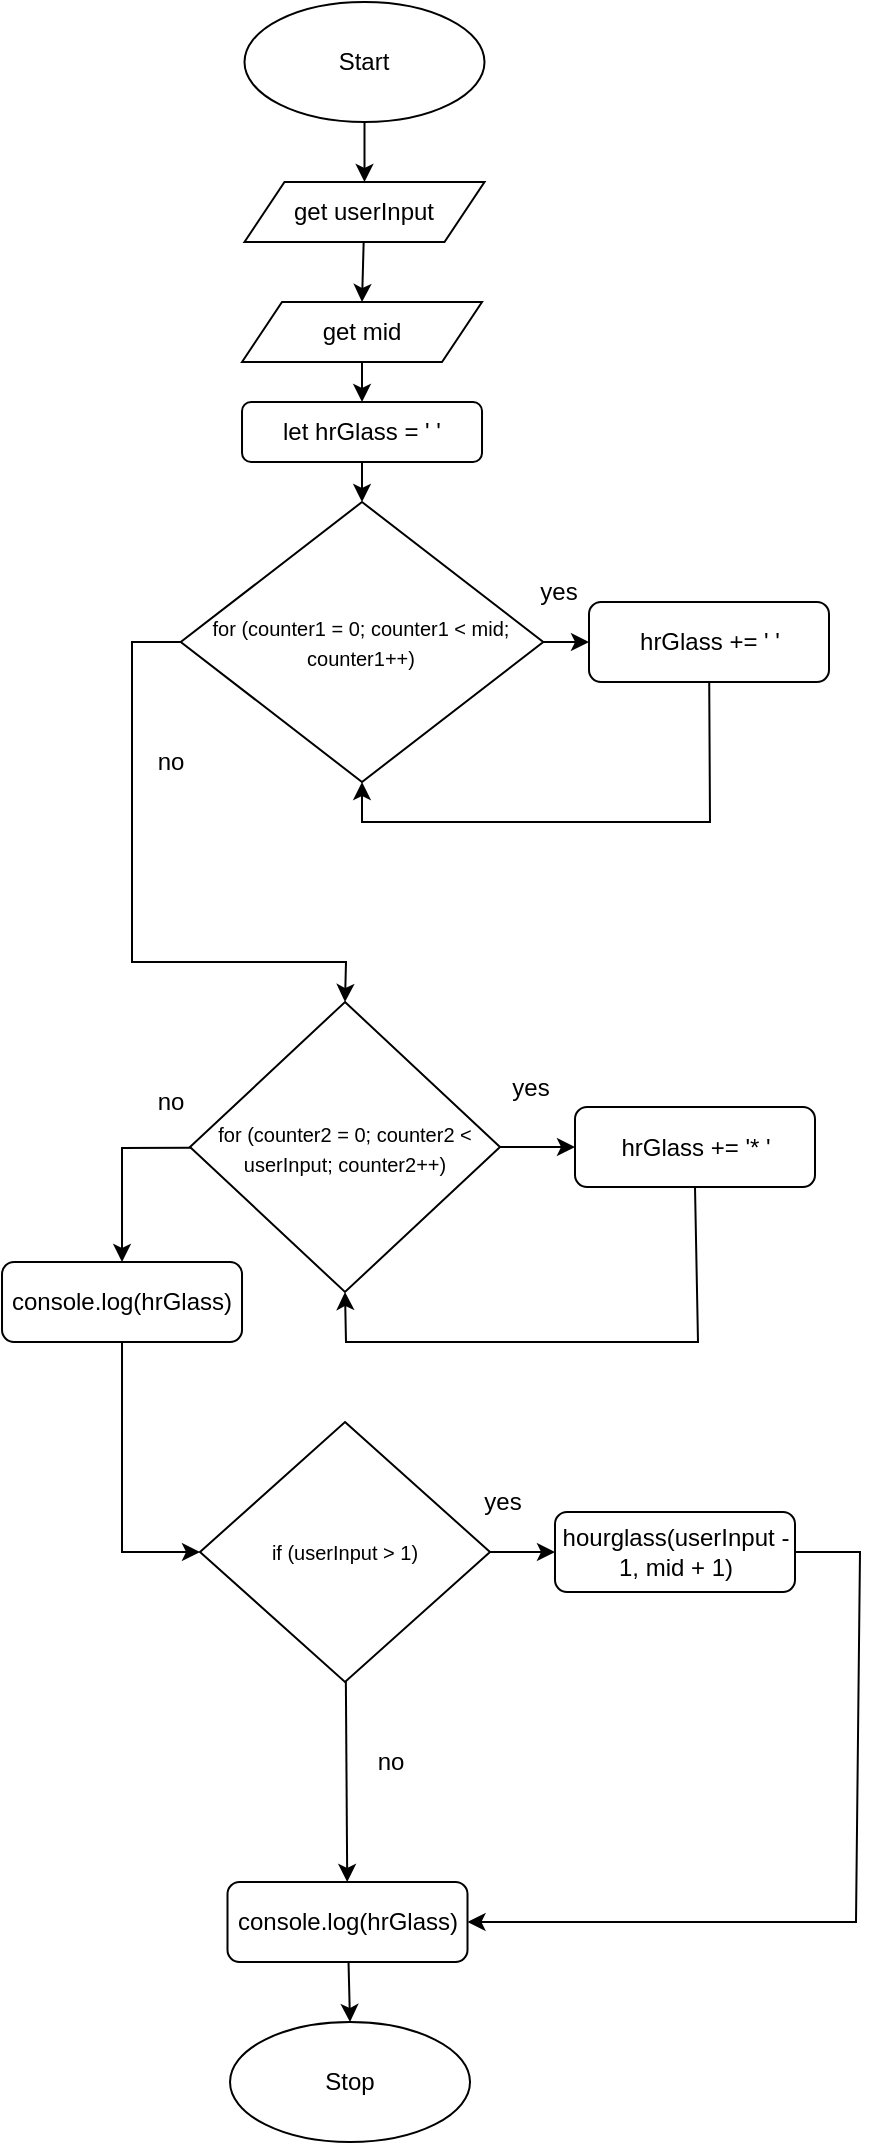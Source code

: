 <mxfile>
    <diagram id="fBkmXeuT8kaqAPC-qtBW" name="Page-1">
        <mxGraphModel dx="1913" dy="700" grid="1" gridSize="10" guides="1" tooltips="1" connect="1" arrows="1" fold="1" page="1" pageScale="1" pageWidth="827" pageHeight="1169" math="0" shadow="0">
            <root>
                <mxCell id="0"/>
                <mxCell id="1" parent="0"/>
                <mxCell id="2" style="edgeStyle=none;html=1;entryX=0.5;entryY=0;entryDx=0;entryDy=0;" edge="1" parent="1" source="3" target="28">
                    <mxGeometry relative="1" as="geometry"/>
                </mxCell>
                <mxCell id="3" value="Start" style="ellipse;whiteSpace=wrap;html=1;" vertex="1" parent="1">
                    <mxGeometry x="106.25" y="10" width="120" height="60" as="geometry"/>
                </mxCell>
                <mxCell id="4" value="Stop" style="ellipse;whiteSpace=wrap;html=1;" vertex="1" parent="1">
                    <mxGeometry x="99.01" y="1020" width="120" height="60" as="geometry"/>
                </mxCell>
                <mxCell id="5" value="" style="edgeStyle=none;html=1;exitX=0;exitY=0.5;exitDx=0;exitDy=0;entryX=0.5;entryY=0;entryDx=0;entryDy=0;rounded=0;" edge="1" parent="1" source="7" target="10">
                    <mxGeometry relative="1" as="geometry">
                        <Array as="points">
                            <mxPoint x="50" y="330"/>
                            <mxPoint x="50" y="420"/>
                            <mxPoint x="50" y="490"/>
                            <mxPoint x="157" y="490"/>
                        </Array>
                    </mxGeometry>
                </mxCell>
                <mxCell id="6" value="" style="edgeStyle=none;rounded=0;html=1;endArrow=classic;endFill=1;" edge="1" parent="1" source="7" target="20">
                    <mxGeometry relative="1" as="geometry"/>
                </mxCell>
                <mxCell id="7" value="&lt;font style=&quot;font-size: 10px&quot;&gt;for (counter1 = 0; counter1 &amp;lt; mid; counter1++)&lt;/font&gt;" style="rhombus;whiteSpace=wrap;html=1;" vertex="1" parent="1">
                    <mxGeometry x="74.38" y="260" width="181.25" height="140" as="geometry"/>
                </mxCell>
                <mxCell id="8" style="edgeStyle=none;rounded=0;html=1;entryX=0;entryY=0.5;entryDx=0;entryDy=0;endArrow=classic;endFill=1;" edge="1" parent="1" source="10" target="22">
                    <mxGeometry relative="1" as="geometry"/>
                </mxCell>
                <mxCell id="9" style="edgeStyle=none;rounded=0;html=1;entryX=0.5;entryY=0;entryDx=0;entryDy=0;" edge="1" parent="1" source="10" target="35">
                    <mxGeometry relative="1" as="geometry">
                        <Array as="points">
                            <mxPoint x="45" y="583"/>
                        </Array>
                    </mxGeometry>
                </mxCell>
                <mxCell id="10" value="&lt;span style=&quot;font-size: 10px&quot;&gt;for (counter2 = 0; counter2 &amp;lt; userInput; counter2++)&lt;/span&gt;" style="rhombus;whiteSpace=wrap;html=1;" vertex="1" parent="1">
                    <mxGeometry x="79" y="510" width="155" height="145" as="geometry"/>
                </mxCell>
                <mxCell id="11" style="edgeStyle=none;rounded=0;html=1;entryX=0;entryY=0.5;entryDx=0;entryDy=0;fontSize=11;endArrow=classic;endFill=1;" edge="1" parent="1" source="13" target="24">
                    <mxGeometry relative="1" as="geometry"/>
                </mxCell>
                <mxCell id="12" value="" style="edgeStyle=none;rounded=0;html=1;fontSize=11;endArrow=classic;endFill=1;" edge="1" parent="1" source="13" target="26">
                    <mxGeometry relative="1" as="geometry"/>
                </mxCell>
                <mxCell id="13" value="&lt;span style=&quot;font-size: 10px&quot;&gt;if (userInput &amp;gt; 1)&lt;/span&gt;" style="rhombus;whiteSpace=wrap;html=1;" vertex="1" parent="1">
                    <mxGeometry x="84" y="720" width="145" height="130" as="geometry"/>
                </mxCell>
                <mxCell id="14" value="no" style="text;html=1;align=center;verticalAlign=middle;resizable=0;points=[];autosize=1;strokeColor=none;fillColor=none;" vertex="1" parent="1">
                    <mxGeometry x="54" y="380" width="30" height="20" as="geometry"/>
                </mxCell>
                <mxCell id="15" value="no" style="text;html=1;align=center;verticalAlign=middle;resizable=0;points=[];autosize=1;strokeColor=none;fillColor=none;" vertex="1" parent="1">
                    <mxGeometry x="54" y="550" width="30" height="20" as="geometry"/>
                </mxCell>
                <mxCell id="16" value="no" style="text;html=1;align=center;verticalAlign=middle;resizable=0;points=[];autosize=1;strokeColor=none;fillColor=none;" vertex="1" parent="1">
                    <mxGeometry x="164" y="880" width="30" height="20" as="geometry"/>
                </mxCell>
                <mxCell id="17" value="yes" style="text;html=1;align=center;verticalAlign=middle;resizable=0;points=[];autosize=1;strokeColor=none;fillColor=none;" vertex="1" parent="1">
                    <mxGeometry x="247.5" y="295" width="30" height="20" as="geometry"/>
                </mxCell>
                <mxCell id="18" value="yes" style="text;html=1;align=center;verticalAlign=middle;resizable=0;points=[];autosize=1;strokeColor=none;fillColor=none;" vertex="1" parent="1">
                    <mxGeometry x="234" y="542.5" width="30" height="20" as="geometry"/>
                </mxCell>
                <mxCell id="19" style="edgeStyle=none;rounded=0;html=1;entryX=0.5;entryY=1;entryDx=0;entryDy=0;" edge="1" parent="1" source="20" target="7">
                    <mxGeometry relative="1" as="geometry">
                        <mxPoint x="165" y="390" as="targetPoint"/>
                        <Array as="points">
                            <mxPoint x="339" y="420"/>
                            <mxPoint x="165" y="420"/>
                        </Array>
                    </mxGeometry>
                </mxCell>
                <mxCell id="20" value="hrGlass += ' '" style="rounded=1;whiteSpace=wrap;html=1;" vertex="1" parent="1">
                    <mxGeometry x="278.5" y="310" width="120" height="40" as="geometry"/>
                </mxCell>
                <mxCell id="21" style="edgeStyle=none;rounded=0;html=1;endArrow=classic;endFill=1;entryX=0.5;entryY=1;entryDx=0;entryDy=0;exitX=0.5;exitY=1;exitDx=0;exitDy=0;" edge="1" parent="1" source="22" target="10">
                    <mxGeometry relative="1" as="geometry">
                        <mxPoint x="414" y="562.5" as="targetPoint"/>
                        <Array as="points">
                            <mxPoint x="333" y="680"/>
                            <mxPoint x="157" y="680"/>
                        </Array>
                    </mxGeometry>
                </mxCell>
                <mxCell id="22" value="hrGlass += '* '" style="rounded=1;whiteSpace=wrap;html=1;" vertex="1" parent="1">
                    <mxGeometry x="271.5" y="562.5" width="120" height="40" as="geometry"/>
                </mxCell>
                <mxCell id="23" style="edgeStyle=none;html=1;entryX=1;entryY=0.5;entryDx=0;entryDy=0;endArrow=classic;endFill=1;rounded=0;" edge="1" parent="1" source="24" target="26">
                    <mxGeometry relative="1" as="geometry">
                        <Array as="points">
                            <mxPoint x="414" y="785"/>
                            <mxPoint x="412" y="970"/>
                        </Array>
                    </mxGeometry>
                </mxCell>
                <mxCell id="24" value="hourglass(userInput - 1, mid + 1)" style="rounded=1;whiteSpace=wrap;html=1;" vertex="1" parent="1">
                    <mxGeometry x="261.5" y="765" width="120" height="40" as="geometry"/>
                </mxCell>
                <mxCell id="25" value="" style="edgeStyle=none;rounded=0;html=1;fontSize=11;endArrow=classic;endFill=1;entryX=0.5;entryY=0;entryDx=0;entryDy=0;" edge="1" parent="1" source="26" target="4">
                    <mxGeometry relative="1" as="geometry">
                        <mxPoint x="157.75" y="1030" as="targetPoint"/>
                    </mxGeometry>
                </mxCell>
                <mxCell id="26" value="console.log(hrGlass)" style="rounded=1;whiteSpace=wrap;html=1;" vertex="1" parent="1">
                    <mxGeometry x="97.75" y="950" width="120" height="40" as="geometry"/>
                </mxCell>
                <mxCell id="27" style="edgeStyle=none;html=1;entryX=0.5;entryY=0;entryDx=0;entryDy=0;" edge="1" parent="1" source="28" target="31">
                    <mxGeometry relative="1" as="geometry"/>
                </mxCell>
                <mxCell id="28" value="get userInput" style="shape=parallelogram;perimeter=parallelogramPerimeter;whiteSpace=wrap;html=1;fixedSize=1;" vertex="1" parent="1">
                    <mxGeometry x="106.25" y="100" width="120" height="30" as="geometry"/>
                </mxCell>
                <mxCell id="29" value="yes" style="text;html=1;align=center;verticalAlign=middle;resizable=0;points=[];autosize=1;strokeColor=none;fillColor=none;" vertex="1" parent="1">
                    <mxGeometry x="220.25" y="750" width="30" height="20" as="geometry"/>
                </mxCell>
                <mxCell id="30" style="edgeStyle=none;html=1;entryX=0.5;entryY=0;entryDx=0;entryDy=0;" edge="1" parent="1" source="31" target="33">
                    <mxGeometry relative="1" as="geometry"/>
                </mxCell>
                <mxCell id="31" value="get mid" style="shape=parallelogram;perimeter=parallelogramPerimeter;whiteSpace=wrap;html=1;fixedSize=1;" vertex="1" parent="1">
                    <mxGeometry x="105.01" y="160" width="120" height="30" as="geometry"/>
                </mxCell>
                <mxCell id="32" style="edgeStyle=none;html=1;entryX=0.5;entryY=0;entryDx=0;entryDy=0;" edge="1" parent="1" source="33" target="7">
                    <mxGeometry relative="1" as="geometry"/>
                </mxCell>
                <mxCell id="33" value="&lt;span&gt;let hrGlass = ' '&lt;/span&gt;" style="rounded=1;whiteSpace=wrap;html=1;" vertex="1" parent="1">
                    <mxGeometry x="105.01" y="210" width="120" height="30" as="geometry"/>
                </mxCell>
                <mxCell id="34" style="edgeStyle=none;rounded=0;html=1;entryX=0;entryY=0.5;entryDx=0;entryDy=0;" edge="1" parent="1" source="35" target="13">
                    <mxGeometry relative="1" as="geometry">
                        <Array as="points">
                            <mxPoint x="45" y="785"/>
                        </Array>
                    </mxGeometry>
                </mxCell>
                <mxCell id="35" value="console.log(hrGlass)" style="rounded=1;whiteSpace=wrap;html=1;" vertex="1" parent="1">
                    <mxGeometry x="-14.99" y="640" width="120" height="40" as="geometry"/>
                </mxCell>
            </root>
        </mxGraphModel>
    </diagram>
</mxfile>